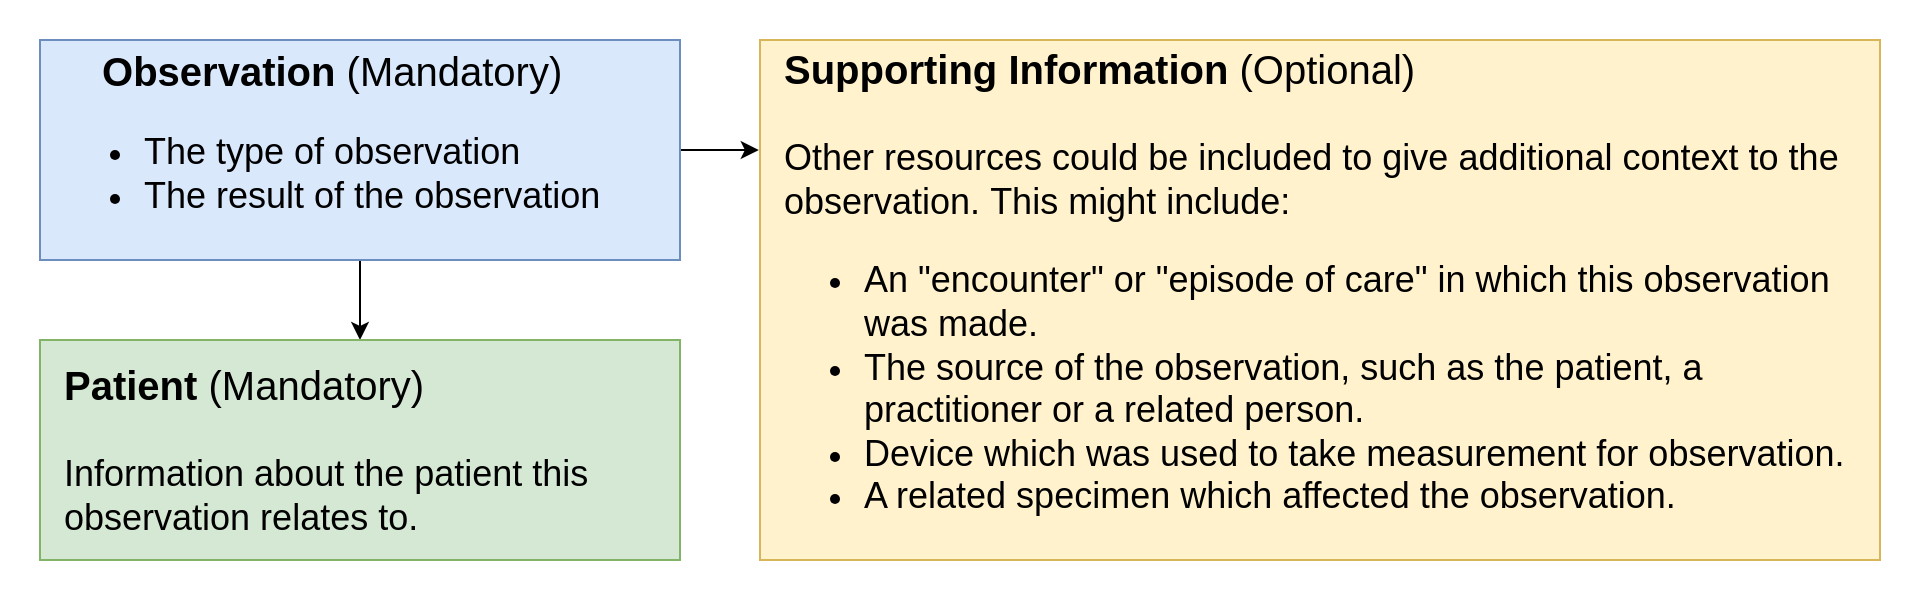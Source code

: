 <mxfile version="13.7.3" type="device"><diagram id="X5kqTkwBkIVI0g_c0Glp" name="Page-1"><mxGraphModel dx="1102" dy="643" grid="1" gridSize="10" guides="1" tooltips="1" connect="1" arrows="1" fold="1" page="1" pageScale="1" pageWidth="827" pageHeight="1169" math="0" shadow="0"><root><mxCell id="0"/><mxCell id="1" parent="0"/><mxCell id="Ep-h7bLoPyc4dvy1Hhbz-4" value="" style="rounded=0;whiteSpace=wrap;html=1;strokeColor=none;fillColor=none;" vertex="1" parent="1"><mxGeometry width="960" height="300" as="geometry"/></mxCell><mxCell id="Ep-h7bLoPyc4dvy1Hhbz-1" style="edgeStyle=orthogonalEdgeStyle;rounded=0;orthogonalLoop=1;jettySize=auto;html=1;exitX=1;exitY=0.5;exitDx=0;exitDy=0;entryX=-0.001;entryY=0.212;entryDx=0;entryDy=0;entryPerimeter=0;" edge="1" parent="1" source="FIubgc2Upx3m8IX_YTzT-1" target="FIubgc2Upx3m8IX_YTzT-4"><mxGeometry relative="1" as="geometry"/></mxCell><mxCell id="Ep-h7bLoPyc4dvy1Hhbz-2" style="edgeStyle=orthogonalEdgeStyle;rounded=0;orthogonalLoop=1;jettySize=auto;html=1;exitX=0.5;exitY=1;exitDx=0;exitDy=0;entryX=0.5;entryY=0;entryDx=0;entryDy=0;" edge="1" parent="1" source="FIubgc2Upx3m8IX_YTzT-1" target="FIubgc2Upx3m8IX_YTzT-2"><mxGeometry relative="1" as="geometry"/></mxCell><mxCell id="FIubgc2Upx3m8IX_YTzT-1" value="&lt;div style=&quot;text-align: center ; font-size: 20px&quot;&gt;&lt;b&gt;Observation &lt;/b&gt;&lt;span&gt;(Mandatory)&lt;/span&gt;&lt;/div&gt;&lt;ul style=&quot;font-size: 18px&quot;&gt;&lt;li&gt;&lt;span&gt;The type of observation&lt;/span&gt;&lt;br&gt;&lt;/li&gt;&lt;li style=&quot;font-size: 18px&quot;&gt;&lt;span style=&quot;font-size: 18px&quot;&gt;The result of the observation&lt;/span&gt;&lt;/li&gt;&lt;/ul&gt;" style="rounded=0;whiteSpace=wrap;html=1;spacingRight=21;fillColor=#dae8fc;strokeColor=#6c8ebf;align=left;spacingLeft=10;fontSize=18;" parent="1" vertex="1"><mxGeometry x="20" y="20" width="320" height="110" as="geometry"/></mxCell><mxCell id="FIubgc2Upx3m8IX_YTzT-2" value="&lt;font style=&quot;font-size: 20px&quot;&gt;&lt;b&gt;Patient &lt;/b&gt;(Mandatory)&lt;/font&gt;&lt;br style=&quot;font-size: 18px&quot;&gt;&lt;br style=&quot;font-size: 18px&quot;&gt;&lt;div style=&quot;font-size: 18px&quot;&gt;&lt;span style=&quot;font-size: 18px&quot;&gt;Information about the patient this observation relates to.&lt;/span&gt;&lt;/div&gt;" style="rounded=0;whiteSpace=wrap;html=1;spacingLeft=10;spacingRight=10;fillColor=#d5e8d4;strokeColor=#82b366;align=left;fontSize=18;" parent="1" vertex="1"><mxGeometry x="20" y="170" width="320" height="110" as="geometry"/></mxCell><mxCell id="FIubgc2Upx3m8IX_YTzT-4" value="&lt;font style=&quot;font-size: 20px&quot;&gt;&lt;b&gt;Supporting Information &lt;/b&gt;(Optional)&lt;/font&gt;&lt;br style=&quot;font-size: 18px&quot;&gt;&lt;span&gt;&lt;br&gt;Other resources could be included to give additional context to the observation.&amp;nbsp;&lt;/span&gt;&lt;span&gt;This might include:&lt;/span&gt;&lt;span&gt;&lt;br&gt;&lt;/span&gt;&lt;div style=&quot;font-size: 18px&quot;&gt;&lt;ul style=&quot;font-size: 18px&quot;&gt;&lt;li style=&quot;font-size: 18px&quot;&gt;An &quot;encounter&quot; or &quot;episode of care&quot; in which this observation was made.&lt;/li&gt;&lt;li style=&quot;font-size: 18px&quot;&gt;The source of the observation, such as the patient, a practitioner or a related person.&lt;/li&gt;&lt;li style=&quot;font-size: 18px&quot;&gt;Device which was used to take measurement for observation.&lt;/li&gt;&lt;li style=&quot;font-size: 18px&quot;&gt;A related specimen which affected the observation.&lt;/li&gt;&lt;/ul&gt;&lt;/div&gt;" style="rounded=0;whiteSpace=wrap;html=1;spacingLeft=10;spacingRight=10;fillColor=#fff2cc;strokeColor=#d6b656;align=left;fontSize=18;" parent="1" vertex="1"><mxGeometry x="380" y="20" width="560" height="260" as="geometry"/></mxCell></root></mxGraphModel></diagram></mxfile>